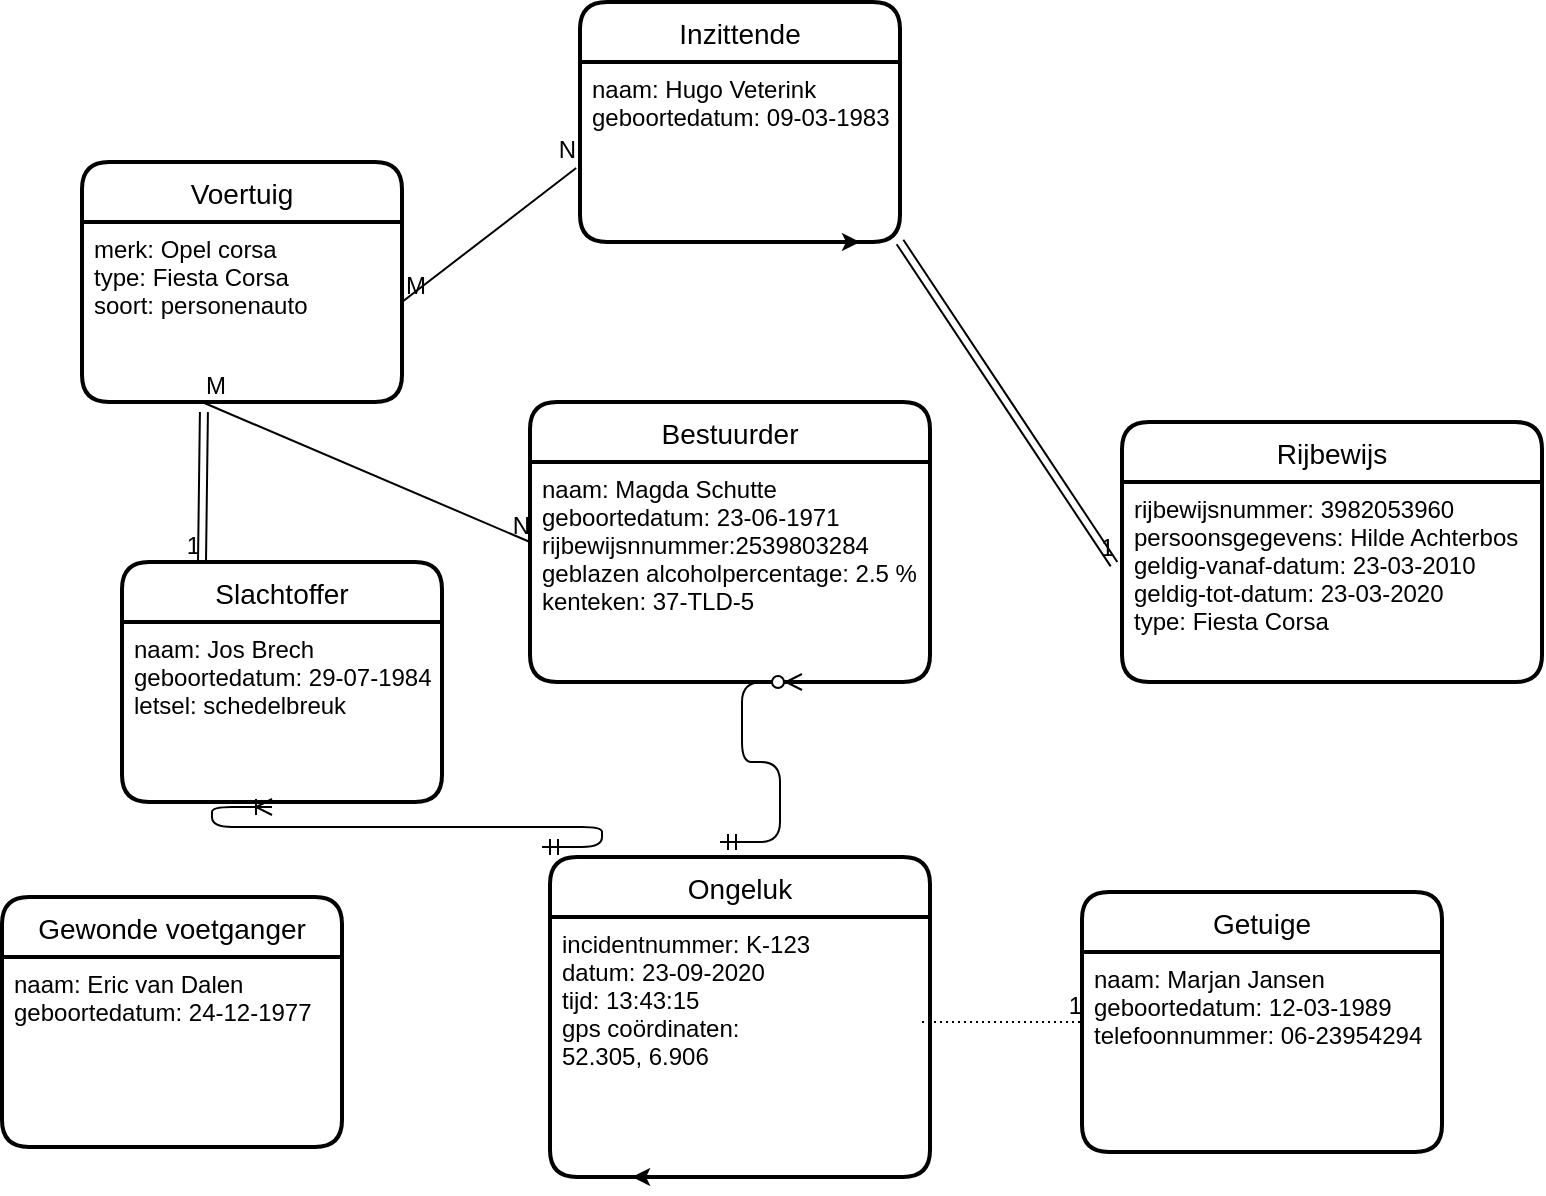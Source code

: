 <mxfile version="13.7.7" type="github">
  <diagram id="QFBMCSHLPr9kDl6M2E-0" name="Page-1">
    <mxGraphModel dx="868" dy="1651" grid="1" gridSize="10" guides="1" tooltips="1" connect="1" arrows="1" fold="1" page="1" pageScale="1" pageWidth="827" pageHeight="1169" math="0" shadow="0">
      <root>
        <mxCell id="0" />
        <mxCell id="1" parent="0" />
        <mxCell id="JKD6H21KlIi6bBvI1oGc-31" value="Voertuig" style="swimlane;childLayout=stackLayout;horizontal=1;startSize=30;horizontalStack=0;rounded=1;fontSize=14;fontStyle=0;strokeWidth=2;resizeParent=0;resizeLast=1;shadow=0;dashed=0;align=center;" parent="1" vertex="1">
          <mxGeometry x="90" y="-180" width="160" height="120" as="geometry" />
        </mxCell>
        <mxCell id="JKD6H21KlIi6bBvI1oGc-32" value="merk: Opel corsa&#xa;type: Fiesta Corsa&#xa;soort: personenauto" style="align=left;strokeColor=none;fillColor=none;spacingLeft=4;fontSize=12;verticalAlign=top;resizable=0;rotatable=0;part=1;" parent="JKD6H21KlIi6bBvI1oGc-31" vertex="1">
          <mxGeometry y="30" width="160" height="90" as="geometry" />
        </mxCell>
        <mxCell id="JKD6H21KlIi6bBvI1oGc-8" value="Getuige" style="swimlane;childLayout=stackLayout;horizontal=1;startSize=30;horizontalStack=0;rounded=1;fontSize=14;fontStyle=0;strokeWidth=2;resizeParent=0;resizeLast=1;shadow=0;dashed=0;align=center;" parent="1" vertex="1">
          <mxGeometry x="590" y="185" width="180" height="130" as="geometry" />
        </mxCell>
        <mxCell id="JKD6H21KlIi6bBvI1oGc-9" value="naam: Marjan Jansen&#xa;geboortedatum: 12-03-1989&#xa;telefoonnummer: 06-23954294" style="align=left;strokeColor=none;fillColor=none;spacingLeft=4;fontSize=12;verticalAlign=top;resizable=0;rotatable=0;part=1;" parent="JKD6H21KlIi6bBvI1oGc-8" vertex="1">
          <mxGeometry y="30" width="180" height="100" as="geometry" />
        </mxCell>
        <mxCell id="JKD6H21KlIi6bBvI1oGc-47" value="" style="shape=link;html=1;rounded=0;entryX=-0.019;entryY=0.411;entryDx=0;entryDy=0;entryPerimeter=0;exitX=1;exitY=1;exitDx=0;exitDy=0;" parent="1" target="JKD6H21KlIi6bBvI1oGc-19" edge="1" source="JKD6H21KlIi6bBvI1oGc-7">
          <mxGeometry relative="1" as="geometry">
            <mxPoint x="510" y="-120" as="sourcePoint" />
            <mxPoint x="600" y="-105" as="targetPoint" />
          </mxGeometry>
        </mxCell>
        <mxCell id="JKD6H21KlIi6bBvI1oGc-48" value="1" style="resizable=0;html=1;align=right;verticalAlign=bottom;" parent="JKD6H21KlIi6bBvI1oGc-47" connectable="0" vertex="1">
          <mxGeometry x="1" relative="1" as="geometry" />
        </mxCell>
        <mxCell id="JKD6H21KlIi6bBvI1oGc-62" value="" style="endArrow=none;html=1;rounded=0;dashed=1;dashPattern=1 2;entryX=0;entryY=0.35;entryDx=0;entryDy=0;entryPerimeter=0;" parent="1" target="JKD6H21KlIi6bBvI1oGc-9" edge="1">
          <mxGeometry relative="1" as="geometry">
            <mxPoint x="510" y="250" as="sourcePoint" />
            <mxPoint x="580" y="250" as="targetPoint" />
          </mxGeometry>
        </mxCell>
        <mxCell id="JKD6H21KlIi6bBvI1oGc-63" value="1" style="resizable=0;html=1;align=right;verticalAlign=bottom;" parent="JKD6H21KlIi6bBvI1oGc-62" connectable="0" vertex="1">
          <mxGeometry x="1" relative="1" as="geometry" />
        </mxCell>
        <mxCell id="JKD6H21KlIi6bBvI1oGc-12" value="Slachtoffer" style="swimlane;childLayout=stackLayout;horizontal=1;startSize=30;horizontalStack=0;rounded=1;fontSize=14;fontStyle=0;strokeWidth=2;resizeParent=0;resizeLast=1;shadow=0;dashed=0;align=center;" parent="1" vertex="1">
          <mxGeometry x="110" y="20" width="160" height="120" as="geometry" />
        </mxCell>
        <mxCell id="JKD6H21KlIi6bBvI1oGc-13" value="naam: Jos Brech&#xa;geboortedatum: 29-07-1984&#xa;letsel: schedelbreuk&#xa;" style="align=left;strokeColor=none;fillColor=none;spacingLeft=4;fontSize=12;verticalAlign=top;resizable=0;rotatable=0;part=1;" parent="JKD6H21KlIi6bBvI1oGc-12" vertex="1">
          <mxGeometry y="30" width="160" height="90" as="geometry" />
        </mxCell>
        <mxCell id="JKD6H21KlIi6bBvI1oGc-10" value="Bestuurder" style="swimlane;childLayout=stackLayout;horizontal=1;startSize=30;horizontalStack=0;rounded=1;fontSize=14;fontStyle=0;strokeWidth=2;resizeParent=0;resizeLast=1;shadow=0;dashed=0;align=center;" parent="1" vertex="1">
          <mxGeometry x="314" y="-60" width="200" height="140" as="geometry" />
        </mxCell>
        <mxCell id="JKD6H21KlIi6bBvI1oGc-11" value="naam: Magda Schutte&#xa;geboortedatum: 23-06-1971&#xa;rijbewijsnnummer:2539803284&#xa;geblazen alcoholpercentage: 2.5 %&#xa;kenteken: 37-TLD-5&#xa;" style="align=left;strokeColor=none;fillColor=none;spacingLeft=4;fontSize=12;verticalAlign=top;resizable=0;rotatable=0;part=1;" parent="JKD6H21KlIi6bBvI1oGc-10" vertex="1">
          <mxGeometry y="30" width="200" height="110" as="geometry" />
        </mxCell>
        <mxCell id="JKD6H21KlIi6bBvI1oGc-64" value="" style="edgeStyle=entityRelationEdgeStyle;fontSize=12;html=1;endArrow=ERzeroToMany;startArrow=ERmandOne;" parent="JKD6H21KlIi6bBvI1oGc-10" edge="1">
          <mxGeometry width="100" height="100" relative="1" as="geometry">
            <mxPoint x="95" y="220" as="sourcePoint" />
            <mxPoint x="136" y="140" as="targetPoint" />
          </mxGeometry>
        </mxCell>
        <mxCell id="JKD6H21KlIi6bBvI1oGc-4" value="Ongeluk" style="swimlane;childLayout=stackLayout;horizontal=1;startSize=30;horizontalStack=0;rounded=1;fontSize=14;fontStyle=0;strokeWidth=2;resizeParent=0;resizeLast=1;shadow=0;dashed=0;align=center;" parent="1" vertex="1">
          <mxGeometry x="324" y="167.5" width="190" height="160" as="geometry" />
        </mxCell>
        <mxCell id="JKD6H21KlIi6bBvI1oGc-5" value="incidentnummer: K-123&#xa;datum: 23-09-2020&#xa;tijd: 13:43:15&#xa;gps coördinaten: &#xa;52.305, 6.906" style="align=left;strokeColor=none;fillColor=none;spacingLeft=4;fontSize=12;verticalAlign=top;resizable=0;rotatable=0;part=1;" parent="JKD6H21KlIi6bBvI1oGc-4" vertex="1">
          <mxGeometry y="30" width="190" height="130" as="geometry" />
        </mxCell>
        <mxCell id="JKD6H21KlIi6bBvI1oGc-66" style="edgeStyle=orthogonalEdgeStyle;rounded=0;orthogonalLoop=1;jettySize=auto;html=1;exitX=0.25;exitY=1;exitDx=0;exitDy=0;entryX=0.216;entryY=1;entryDx=0;entryDy=0;entryPerimeter=0;" parent="JKD6H21KlIi6bBvI1oGc-4" source="JKD6H21KlIi6bBvI1oGc-5" target="JKD6H21KlIi6bBvI1oGc-5" edge="1">
          <mxGeometry relative="1" as="geometry" />
        </mxCell>
        <mxCell id="JKD6H21KlIi6bBvI1oGc-14" value="Gewonde voetganger" style="swimlane;childLayout=stackLayout;horizontal=1;startSize=30;horizontalStack=0;rounded=1;fontSize=14;fontStyle=0;strokeWidth=2;resizeParent=0;resizeLast=1;shadow=0;dashed=0;align=center;" parent="1" vertex="1">
          <mxGeometry x="50" y="187.5" width="170" height="125" as="geometry" />
        </mxCell>
        <mxCell id="JKD6H21KlIi6bBvI1oGc-65" value="" style="edgeStyle=entityRelationEdgeStyle;fontSize=12;html=1;endArrow=ERoneToMany;startArrow=ERmandOne;" parent="JKD6H21KlIi6bBvI1oGc-14" edge="1">
          <mxGeometry width="100" height="100" relative="1" as="geometry">
            <mxPoint x="270" y="-25" as="sourcePoint" />
            <mxPoint x="135" y="-45" as="targetPoint" />
          </mxGeometry>
        </mxCell>
        <mxCell id="JKD6H21KlIi6bBvI1oGc-15" value="naam: Eric van Dalen&#xa;geboortedatum: 24-12-1977" style="align=left;strokeColor=none;fillColor=none;spacingLeft=4;fontSize=12;verticalAlign=top;resizable=0;rotatable=0;part=1;" parent="JKD6H21KlIi6bBvI1oGc-14" vertex="1">
          <mxGeometry y="30" width="170" height="95" as="geometry" />
        </mxCell>
        <mxCell id="JKD6H21KlIi6bBvI1oGc-6" value="Inzittende" style="swimlane;childLayout=stackLayout;horizontal=1;startSize=30;horizontalStack=0;rounded=1;fontSize=14;fontStyle=0;strokeWidth=2;resizeParent=0;resizeLast=1;shadow=0;dashed=0;align=center;" parent="1" vertex="1">
          <mxGeometry x="339" y="-260" width="160" height="120" as="geometry" />
        </mxCell>
        <mxCell id="JKD6H21KlIi6bBvI1oGc-7" value="naam: Hugo Veterink&#xa;geboortedatum: 09-03-1983&#xa;" style="align=left;strokeColor=none;fillColor=none;spacingLeft=4;fontSize=12;verticalAlign=top;resizable=0;rotatable=0;part=1;" parent="JKD6H21KlIi6bBvI1oGc-6" vertex="1">
          <mxGeometry y="30" width="160" height="90" as="geometry" />
        </mxCell>
        <mxCell id="bfBggUcrYScZbxtAzATt-1" style="edgeStyle=orthogonalEdgeStyle;rounded=0;orthogonalLoop=1;jettySize=auto;html=1;exitX=0.75;exitY=1;exitDx=0;exitDy=0;entryX=0.875;entryY=1;entryDx=0;entryDy=0;entryPerimeter=0;" edge="1" parent="JKD6H21KlIi6bBvI1oGc-6" source="JKD6H21KlIi6bBvI1oGc-7" target="JKD6H21KlIi6bBvI1oGc-7">
          <mxGeometry relative="1" as="geometry" />
        </mxCell>
        <mxCell id="JKD6H21KlIi6bBvI1oGc-18" value="Rijbewijs" style="swimlane;childLayout=stackLayout;horizontal=1;startSize=30;horizontalStack=0;rounded=1;fontSize=14;fontStyle=0;strokeWidth=2;resizeParent=0;resizeLast=1;shadow=0;dashed=0;align=center;" parent="1" vertex="1">
          <mxGeometry x="610" y="-50" width="210" height="130" as="geometry" />
        </mxCell>
        <mxCell id="JKD6H21KlIi6bBvI1oGc-19" value="rijbewijsnummer: 3982053960&#xa;persoonsgegevens: Hilde Achterbos&#xa;geldig-vanaf-datum: 23-03-2010&#xa;geldig-tot-datum: 23-03-2020&#xa;type: Fiesta Corsa" style="align=left;strokeColor=none;fillColor=none;spacingLeft=4;fontSize=12;verticalAlign=top;resizable=0;rotatable=0;part=1;" parent="JKD6H21KlIi6bBvI1oGc-18" vertex="1">
          <mxGeometry y="30" width="210" height="100" as="geometry" />
        </mxCell>
        <mxCell id="bfBggUcrYScZbxtAzATt-2" value="" style="endArrow=none;html=1;rounded=0;entryX=0;entryY=0.5;entryDx=0;entryDy=0;" edge="1" parent="1" target="JKD6H21KlIi6bBvI1oGc-10">
          <mxGeometry relative="1" as="geometry">
            <mxPoint x="150" y="-60" as="sourcePoint" />
            <mxPoint x="310" y="-60" as="targetPoint" />
          </mxGeometry>
        </mxCell>
        <mxCell id="bfBggUcrYScZbxtAzATt-3" value="M" style="resizable=0;html=1;align=left;verticalAlign=bottom;" connectable="0" vertex="1" parent="bfBggUcrYScZbxtAzATt-2">
          <mxGeometry x="-1" relative="1" as="geometry" />
        </mxCell>
        <mxCell id="bfBggUcrYScZbxtAzATt-4" value="N" style="resizable=0;html=1;align=right;verticalAlign=bottom;" connectable="0" vertex="1" parent="bfBggUcrYScZbxtAzATt-2">
          <mxGeometry x="1" relative="1" as="geometry" />
        </mxCell>
        <mxCell id="bfBggUcrYScZbxtAzATt-5" value="" style="endArrow=none;html=1;rounded=0;entryX=-0.012;entryY=0.589;entryDx=0;entryDy=0;entryPerimeter=0;" edge="1" parent="1" target="JKD6H21KlIi6bBvI1oGc-7">
          <mxGeometry relative="1" as="geometry">
            <mxPoint x="250" y="-110" as="sourcePoint" />
            <mxPoint x="330" y="-180" as="targetPoint" />
          </mxGeometry>
        </mxCell>
        <mxCell id="bfBggUcrYScZbxtAzATt-6" value="M" style="resizable=0;html=1;align=left;verticalAlign=bottom;" connectable="0" vertex="1" parent="bfBggUcrYScZbxtAzATt-5">
          <mxGeometry x="-1" relative="1" as="geometry" />
        </mxCell>
        <mxCell id="bfBggUcrYScZbxtAzATt-7" value="N" style="resizable=0;html=1;align=right;verticalAlign=bottom;" connectable="0" vertex="1" parent="bfBggUcrYScZbxtAzATt-5">
          <mxGeometry x="1" relative="1" as="geometry" />
        </mxCell>
        <mxCell id="bfBggUcrYScZbxtAzATt-10" value="" style="shape=link;html=1;rounded=0;entryX=0.25;entryY=0;entryDx=0;entryDy=0;exitX=0.381;exitY=1.056;exitDx=0;exitDy=0;exitPerimeter=0;" edge="1" parent="1" source="JKD6H21KlIi6bBvI1oGc-32" target="JKD6H21KlIi6bBvI1oGc-12">
          <mxGeometry relative="1" as="geometry">
            <mxPoint x="150" y="-50" as="sourcePoint" />
            <mxPoint x="149" y="10" as="targetPoint" />
          </mxGeometry>
        </mxCell>
        <mxCell id="bfBggUcrYScZbxtAzATt-11" value="1" style="resizable=0;html=1;align=right;verticalAlign=bottom;" connectable="0" vertex="1" parent="bfBggUcrYScZbxtAzATt-10">
          <mxGeometry x="1" relative="1" as="geometry" />
        </mxCell>
      </root>
    </mxGraphModel>
  </diagram>
</mxfile>
